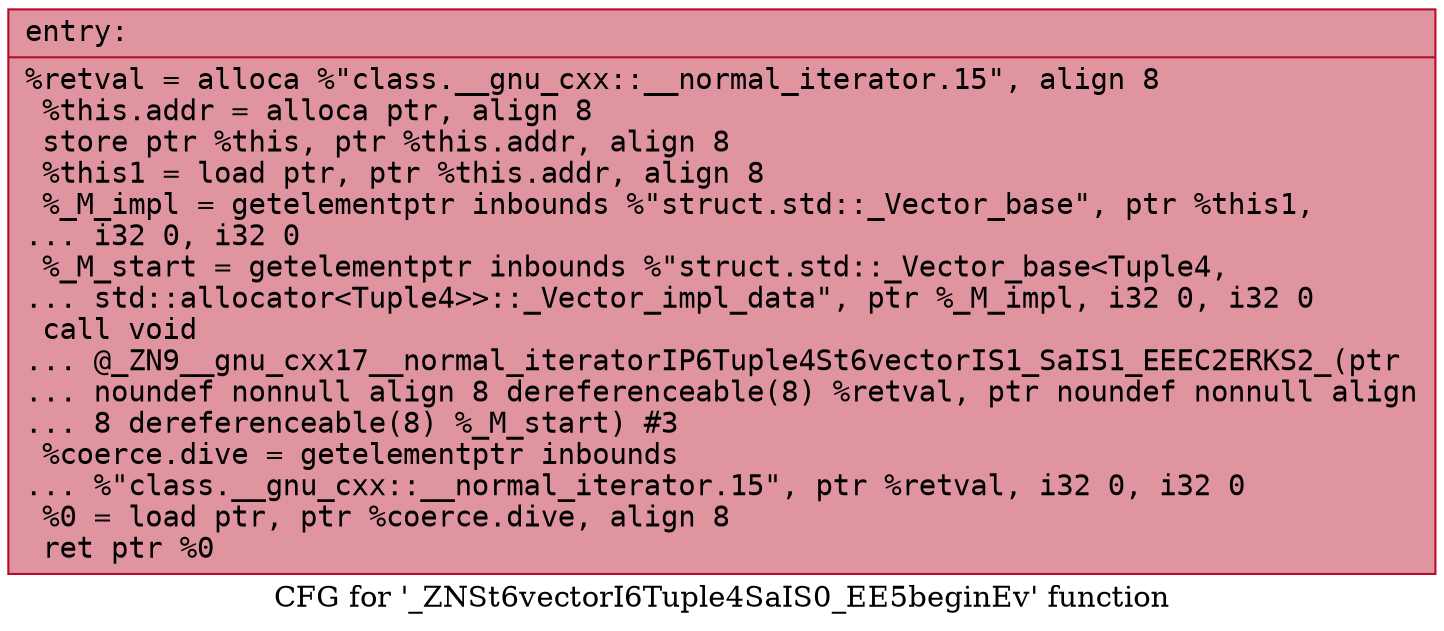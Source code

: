 digraph "CFG for '_ZNSt6vectorI6Tuple4SaIS0_EE5beginEv' function" {
	label="CFG for '_ZNSt6vectorI6Tuple4SaIS0_EE5beginEv' function";

	Node0x55c6063df0f0 [shape=record,color="#b70d28ff", style=filled, fillcolor="#b70d2870" fontname="Courier",label="{entry:\l|  %retval = alloca %\"class.__gnu_cxx::__normal_iterator.15\", align 8\l  %this.addr = alloca ptr, align 8\l  store ptr %this, ptr %this.addr, align 8\l  %this1 = load ptr, ptr %this.addr, align 8\l  %_M_impl = getelementptr inbounds %\"struct.std::_Vector_base\", ptr %this1,\l... i32 0, i32 0\l  %_M_start = getelementptr inbounds %\"struct.std::_Vector_base\<Tuple4,\l... std::allocator\<Tuple4\>\>::_Vector_impl_data\", ptr %_M_impl, i32 0, i32 0\l  call void\l... @_ZN9__gnu_cxx17__normal_iteratorIP6Tuple4St6vectorIS1_SaIS1_EEEC2ERKS2_(ptr\l... noundef nonnull align 8 dereferenceable(8) %retval, ptr noundef nonnull align\l... 8 dereferenceable(8) %_M_start) #3\l  %coerce.dive = getelementptr inbounds\l... %\"class.__gnu_cxx::__normal_iterator.15\", ptr %retval, i32 0, i32 0\l  %0 = load ptr, ptr %coerce.dive, align 8\l  ret ptr %0\l}"];
}
